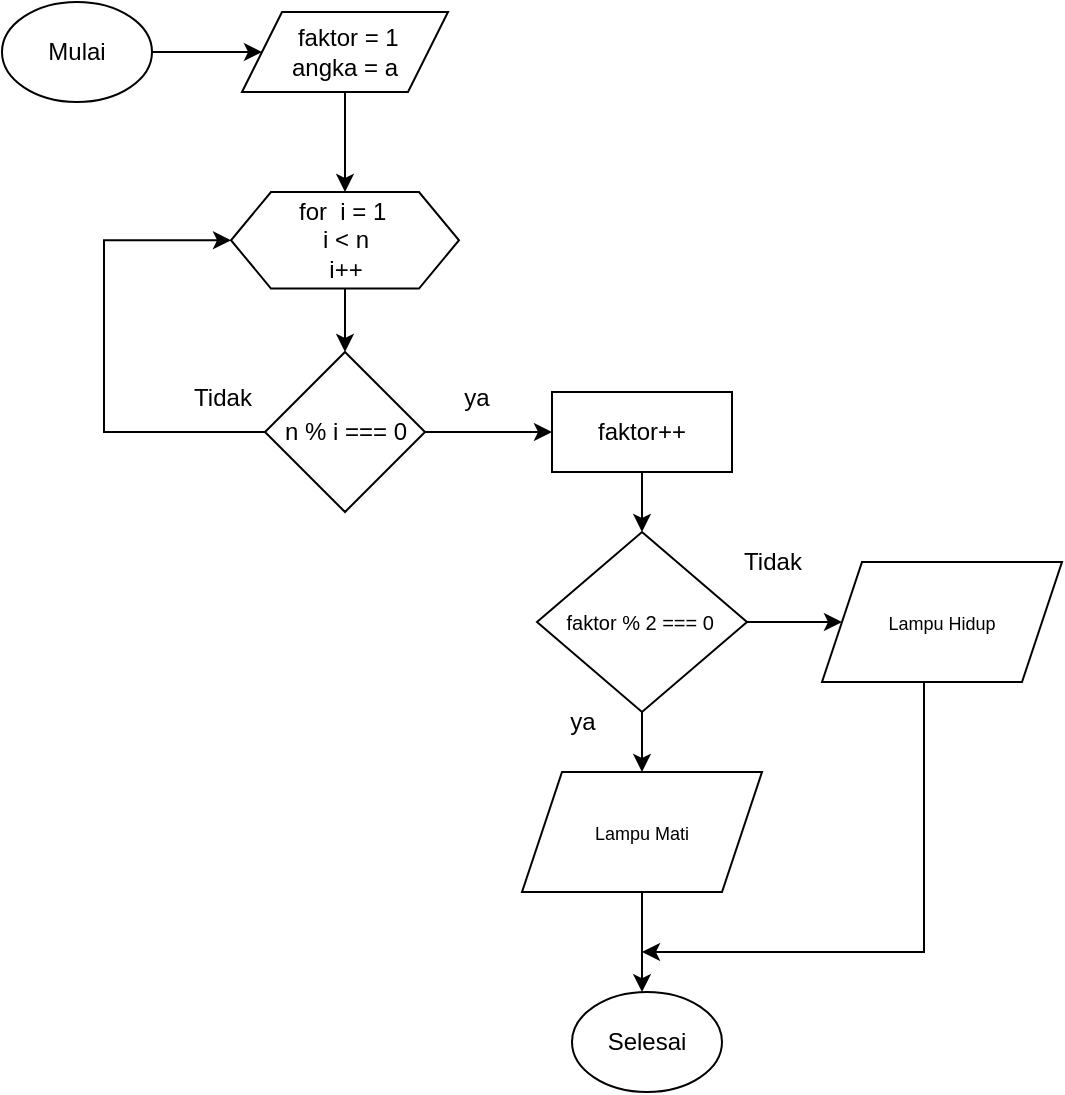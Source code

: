 <mxfile version="22.0.8" type="google">
  <diagram name="Page-1" id="7eK9PkGe-XitMcgzCga3">
    <mxGraphModel grid="1" page="1" gridSize="10" guides="1" tooltips="1" connect="1" arrows="1" fold="1" pageScale="1" pageWidth="850" pageHeight="1100" math="0" shadow="0">
      <root>
        <mxCell id="0" />
        <mxCell id="1" parent="0" />
        <mxCell id="sz-eWXWZzjL4Izz0eyTB-1" value="" style="edgeStyle=orthogonalEdgeStyle;rounded=0;orthogonalLoop=1;jettySize=auto;html=1;" edge="1" parent="1" source="sz-eWXWZzjL4Izz0eyTB-2" target="sz-eWXWZzjL4Izz0eyTB-4">
          <mxGeometry relative="1" as="geometry" />
        </mxCell>
        <mxCell id="sz-eWXWZzjL4Izz0eyTB-2" value="Mulai" style="ellipse;whiteSpace=wrap;html=1;" vertex="1" parent="1">
          <mxGeometry x="80" y="45" width="75" height="50" as="geometry" />
        </mxCell>
        <mxCell id="sz-eWXWZzjL4Izz0eyTB-3" style="edgeStyle=orthogonalEdgeStyle;rounded=0;orthogonalLoop=1;jettySize=auto;html=1;exitX=0.5;exitY=1;exitDx=0;exitDy=0;entryX=0.5;entryY=0;entryDx=0;entryDy=0;" edge="1" parent="1" source="sz-eWXWZzjL4Izz0eyTB-4" target="sz-eWXWZzjL4Izz0eyTB-6">
          <mxGeometry relative="1" as="geometry" />
        </mxCell>
        <mxCell id="sz-eWXWZzjL4Izz0eyTB-4" value="&amp;nbsp;faktor = 1&lt;br&gt;angka = a" style="shape=parallelogram;perimeter=parallelogramPerimeter;whiteSpace=wrap;html=1;fixedSize=1;" vertex="1" parent="1">
          <mxGeometry x="200" y="50" width="103" height="40" as="geometry" />
        </mxCell>
        <mxCell id="sz-eWXWZzjL4Izz0eyTB-5" value="" style="edgeStyle=orthogonalEdgeStyle;rounded=0;orthogonalLoop=1;jettySize=auto;html=1;" edge="1" parent="1" source="sz-eWXWZzjL4Izz0eyTB-6" target="sz-eWXWZzjL4Izz0eyTB-9">
          <mxGeometry relative="1" as="geometry" />
        </mxCell>
        <mxCell id="sz-eWXWZzjL4Izz0eyTB-6" value="for&amp;nbsp; i = 1&amp;nbsp;&lt;br&gt;i &amp;lt; n&lt;br&gt;i++&lt;br&gt;" style="shape=hexagon;perimeter=hexagonPerimeter2;whiteSpace=wrap;html=1;fixedSize=1;" vertex="1" parent="1">
          <mxGeometry x="194.5" y="140" width="114" height="48.26" as="geometry" />
        </mxCell>
        <mxCell id="sz-eWXWZzjL4Izz0eyTB-7" value="" style="edgeStyle=orthogonalEdgeStyle;rounded=0;orthogonalLoop=1;jettySize=auto;html=1;" edge="1" parent="1" source="sz-eWXWZzjL4Izz0eyTB-9" target="sz-eWXWZzjL4Izz0eyTB-11">
          <mxGeometry relative="1" as="geometry" />
        </mxCell>
        <mxCell id="sz-eWXWZzjL4Izz0eyTB-8" style="edgeStyle=orthogonalEdgeStyle;rounded=0;orthogonalLoop=1;jettySize=auto;html=1;entryX=0;entryY=0.5;entryDx=0;entryDy=0;" edge="1" parent="1" source="sz-eWXWZzjL4Izz0eyTB-9" target="sz-eWXWZzjL4Izz0eyTB-6">
          <mxGeometry relative="1" as="geometry">
            <mxPoint x="130" y="160" as="targetPoint" />
            <Array as="points">
              <mxPoint x="131" y="260" />
              <mxPoint x="131" y="164" />
            </Array>
          </mxGeometry>
        </mxCell>
        <mxCell id="sz-eWXWZzjL4Izz0eyTB-9" value="n % i === 0" style="rhombus;whiteSpace=wrap;html=1;" vertex="1" parent="1">
          <mxGeometry x="211.5" y="220" width="80" height="80" as="geometry" />
        </mxCell>
        <mxCell id="sz-eWXWZzjL4Izz0eyTB-10" value="" style="edgeStyle=orthogonalEdgeStyle;rounded=0;orthogonalLoop=1;jettySize=auto;html=1;" edge="1" parent="1" source="sz-eWXWZzjL4Izz0eyTB-11" target="sz-eWXWZzjL4Izz0eyTB-14">
          <mxGeometry relative="1" as="geometry" />
        </mxCell>
        <mxCell id="sz-eWXWZzjL4Izz0eyTB-11" value="faktor++" style="rounded=0;whiteSpace=wrap;html=1;" vertex="1" parent="1">
          <mxGeometry x="355" y="240" width="90" height="40" as="geometry" />
        </mxCell>
        <mxCell id="sz-eWXWZzjL4Izz0eyTB-12" value="" style="edgeStyle=orthogonalEdgeStyle;rounded=0;orthogonalLoop=1;jettySize=auto;html=1;" edge="1" parent="1" source="sz-eWXWZzjL4Izz0eyTB-14" target="sz-eWXWZzjL4Izz0eyTB-18">
          <mxGeometry relative="1" as="geometry" />
        </mxCell>
        <mxCell id="sz-eWXWZzjL4Izz0eyTB-13" value="" style="edgeStyle=orthogonalEdgeStyle;rounded=0;orthogonalLoop=1;jettySize=auto;html=1;" edge="1" parent="1" source="sz-eWXWZzjL4Izz0eyTB-14" target="sz-eWXWZzjL4Izz0eyTB-16">
          <mxGeometry relative="1" as="geometry" />
        </mxCell>
        <mxCell id="sz-eWXWZzjL4Izz0eyTB-14" value="&lt;font style=&quot;font-size: 10px;&quot;&gt;faktor % 2 === 0&amp;nbsp;&lt;/font&gt;" style="rhombus;whiteSpace=wrap;html=1;" vertex="1" parent="1">
          <mxGeometry x="347.5" y="310" width="105" height="90" as="geometry" />
        </mxCell>
        <mxCell id="sz-eWXWZzjL4Izz0eyTB-15" style="edgeStyle=orthogonalEdgeStyle;rounded=0;orthogonalLoop=1;jettySize=auto;html=1;" edge="1" parent="1" source="sz-eWXWZzjL4Izz0eyTB-16">
          <mxGeometry relative="1" as="geometry">
            <mxPoint x="400" y="520" as="targetPoint" />
            <Array as="points">
              <mxPoint x="541" y="520" />
              <mxPoint x="400" y="520" />
            </Array>
          </mxGeometry>
        </mxCell>
        <mxCell id="sz-eWXWZzjL4Izz0eyTB-16" value="&lt;font style=&quot;font-size: 9px;&quot;&gt;Lampu Hidup&lt;/font&gt;" style="shape=parallelogram;perimeter=parallelogramPerimeter;whiteSpace=wrap;html=1;fixedSize=1;" vertex="1" parent="1">
          <mxGeometry x="490" y="325" width="120" height="60" as="geometry" />
        </mxCell>
        <mxCell id="sz-eWXWZzjL4Izz0eyTB-17" value="" style="edgeStyle=orthogonalEdgeStyle;rounded=0;orthogonalLoop=1;jettySize=auto;html=1;" edge="1" parent="1" source="sz-eWXWZzjL4Izz0eyTB-18" target="sz-eWXWZzjL4Izz0eyTB-19">
          <mxGeometry relative="1" as="geometry">
            <Array as="points">
              <mxPoint x="400" y="550" />
              <mxPoint x="400" y="550" />
            </Array>
          </mxGeometry>
        </mxCell>
        <mxCell id="sz-eWXWZzjL4Izz0eyTB-18" value="&lt;font style=&quot;font-size: 9px;&quot;&gt;Lampu Mati&lt;/font&gt;" style="shape=parallelogram;perimeter=parallelogramPerimeter;whiteSpace=wrap;html=1;fixedSize=1;" vertex="1" parent="1">
          <mxGeometry x="340" y="430" width="120" height="60" as="geometry" />
        </mxCell>
        <mxCell id="sz-eWXWZzjL4Izz0eyTB-19" value="Selesai" style="ellipse;whiteSpace=wrap;html=1;" vertex="1" parent="1">
          <mxGeometry x="365" y="540" width="75" height="50" as="geometry" />
        </mxCell>
        <mxCell id="sz-eWXWZzjL4Izz0eyTB-20" value="Tidak" style="text;html=1;align=center;verticalAlign=middle;resizable=0;points=[];autosize=1;strokeColor=none;fillColor=none;" vertex="1" parent="1">
          <mxGeometry x="165" y="228" width="50" height="30" as="geometry" />
        </mxCell>
        <mxCell id="sz-eWXWZzjL4Izz0eyTB-21" value="ya" style="text;html=1;align=center;verticalAlign=middle;resizable=0;points=[];autosize=1;strokeColor=none;fillColor=none;" vertex="1" parent="1">
          <mxGeometry x="296.5" y="228" width="40" height="30" as="geometry" />
        </mxCell>
        <mxCell id="sz-eWXWZzjL4Izz0eyTB-22" value="Tidak" style="text;html=1;align=center;verticalAlign=middle;resizable=0;points=[];autosize=1;strokeColor=none;fillColor=none;" vertex="1" parent="1">
          <mxGeometry x="440" y="310" width="50" height="30" as="geometry" />
        </mxCell>
        <mxCell id="sz-eWXWZzjL4Izz0eyTB-23" value="ya" style="text;html=1;align=center;verticalAlign=middle;resizable=0;points=[];autosize=1;strokeColor=none;fillColor=none;" vertex="1" parent="1">
          <mxGeometry x="350" y="390" width="40" height="30" as="geometry" />
        </mxCell>
      </root>
    </mxGraphModel>
  </diagram>
</mxfile>
